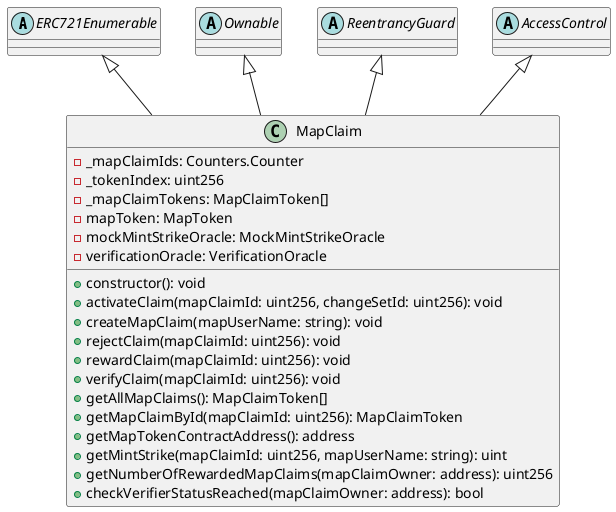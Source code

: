@startuml

abstract ERC721Enumerable {
}

abstract Ownable {
}

abstract ReentrancyGuard {
}

abstract AccessControl {
}

class MapClaim {
  -_mapClaimIds: Counters.Counter
  -_tokenIndex: uint256
  -_mapClaimTokens: MapClaimToken[]
  -mapToken: MapToken
  -mockMintStrikeOracle: MockMintStrikeOracle
  -verificationOracle: VerificationOracle

  +constructor(): void
  +activateClaim(mapClaimId: uint256, changeSetId: uint256): void
  +createMapClaim(mapUserName: string): void
  +rejectClaim(mapClaimId: uint256): void
  +rewardClaim(mapClaimId: uint256): void
  +verifyClaim(mapClaimId: uint256): void
  +getAllMapClaims(): MapClaimToken[]
  +getMapClaimById(mapClaimId: uint256): MapClaimToken
  +getMapTokenContractAddress(): address
  +getMintStrike(mapClaimId: uint256, mapUserName: string): uint
  +getNumberOfRewardedMapClaims(mapClaimOwner: address): uint256
  +checkVerifierStatusReached(mapClaimOwner: address): bool
}

ERC721Enumerable <|-- MapClaim
Ownable <|-- MapClaim
ReentrancyGuard <|-- MapClaim
AccessControl <|-- MapClaim

@enduml
